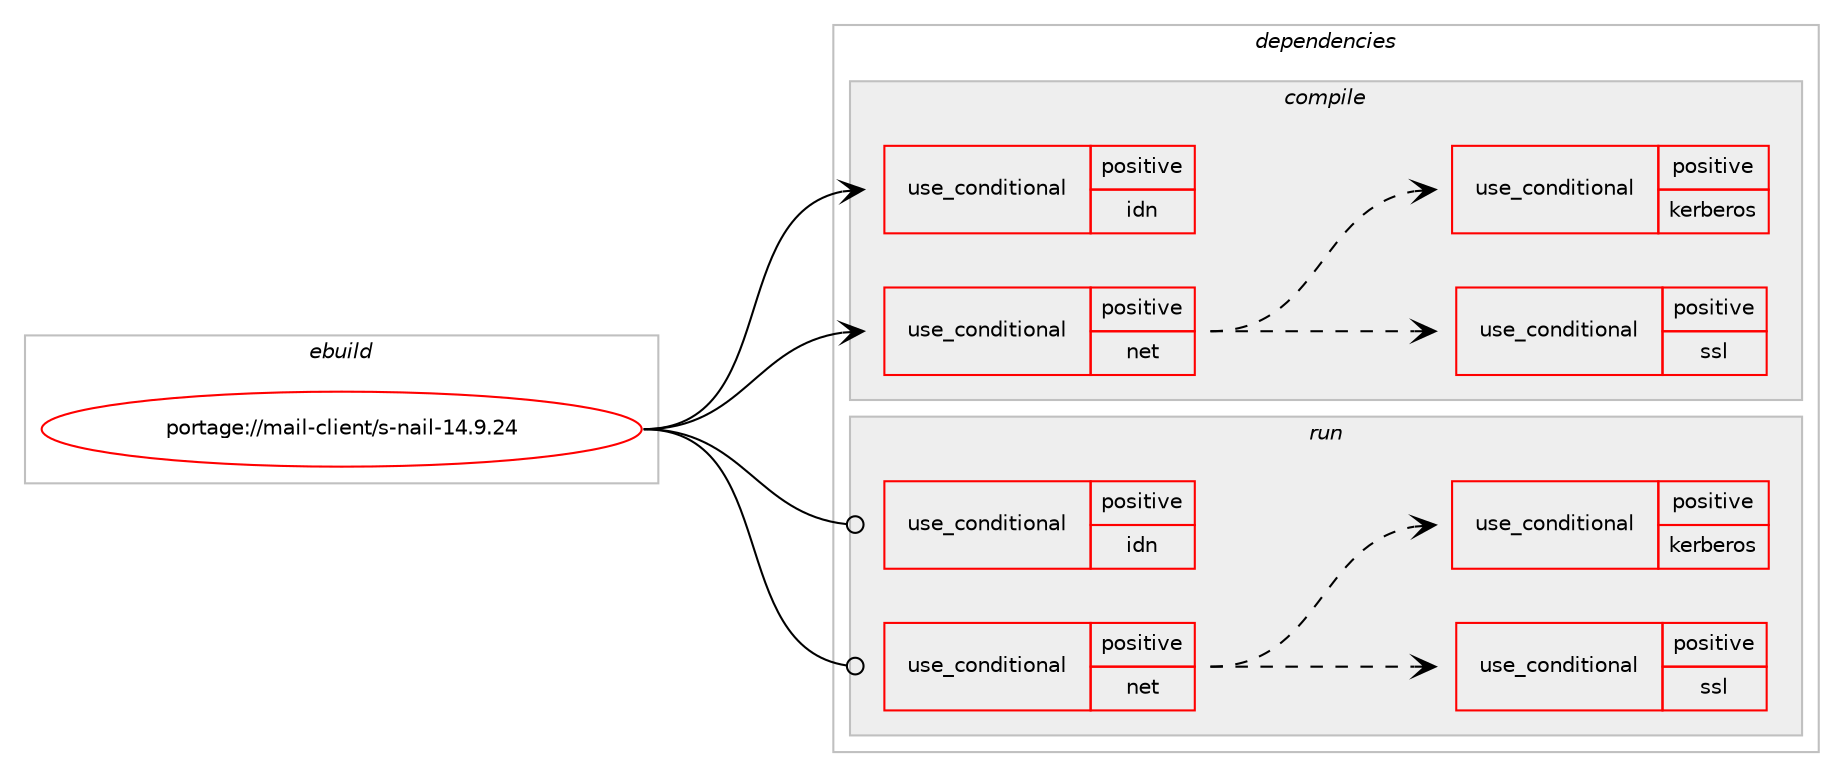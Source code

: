 digraph prolog {

# *************
# Graph options
# *************

newrank=true;
concentrate=true;
compound=true;
graph [rankdir=LR,fontname=Helvetica,fontsize=10,ranksep=1.5];#, ranksep=2.5, nodesep=0.2];
edge  [arrowhead=vee];
node  [fontname=Helvetica,fontsize=10];

# **********
# The ebuild
# **********

subgraph cluster_leftcol {
color=gray;
rank=same;
label=<<i>ebuild</i>>;
id [label="portage://mail-client/s-nail-14.9.24", color=red, width=4, href="../mail-client/s-nail-14.9.24.svg"];
}

# ****************
# The dependencies
# ****************

subgraph cluster_midcol {
color=gray;
label=<<i>dependencies</i>>;
subgraph cluster_compile {
fillcolor="#eeeeee";
style=filled;
label=<<i>compile</i>>;
subgraph cond68255 {
dependency145978 [label=<<TABLE BORDER="0" CELLBORDER="1" CELLSPACING="0" CELLPADDING="4"><TR><TD ROWSPAN="3" CELLPADDING="10">use_conditional</TD></TR><TR><TD>positive</TD></TR><TR><TD>idn</TD></TR></TABLE>>, shape=none, color=red];
# *** BEGIN UNKNOWN DEPENDENCY TYPE (TODO) ***
# dependency145978 -> package_dependency(portage://mail-client/s-nail-14.9.24,install,no,net-dns,libidn2,none,[,,],[],[])
# *** END UNKNOWN DEPENDENCY TYPE (TODO) ***

}
id:e -> dependency145978:w [weight=20,style="solid",arrowhead="vee"];
subgraph cond68256 {
dependency145979 [label=<<TABLE BORDER="0" CELLBORDER="1" CELLSPACING="0" CELLPADDING="4"><TR><TD ROWSPAN="3" CELLPADDING="10">use_conditional</TD></TR><TR><TD>positive</TD></TR><TR><TD>net</TD></TR></TABLE>>, shape=none, color=red];
subgraph cond68257 {
dependency145980 [label=<<TABLE BORDER="0" CELLBORDER="1" CELLSPACING="0" CELLPADDING="4"><TR><TD ROWSPAN="3" CELLPADDING="10">use_conditional</TD></TR><TR><TD>positive</TD></TR><TR><TD>ssl</TD></TR></TABLE>>, shape=none, color=red];
# *** BEGIN UNKNOWN DEPENDENCY TYPE (TODO) ***
# dependency145980 -> package_dependency(portage://mail-client/s-nail-14.9.24,install,no,dev-libs,openssl,none,[,,],[slot(0),equal],[])
# *** END UNKNOWN DEPENDENCY TYPE (TODO) ***

}
dependency145979:e -> dependency145980:w [weight=20,style="dashed",arrowhead="vee"];
subgraph cond68258 {
dependency145981 [label=<<TABLE BORDER="0" CELLBORDER="1" CELLSPACING="0" CELLPADDING="4"><TR><TD ROWSPAN="3" CELLPADDING="10">use_conditional</TD></TR><TR><TD>positive</TD></TR><TR><TD>kerberos</TD></TR></TABLE>>, shape=none, color=red];
# *** BEGIN UNKNOWN DEPENDENCY TYPE (TODO) ***
# dependency145981 -> package_dependency(portage://mail-client/s-nail-14.9.24,install,no,virtual,krb5,none,[,,],[],[])
# *** END UNKNOWN DEPENDENCY TYPE (TODO) ***

}
dependency145979:e -> dependency145981:w [weight=20,style="dashed",arrowhead="vee"];
}
id:e -> dependency145979:w [weight=20,style="solid",arrowhead="vee"];
# *** BEGIN UNKNOWN DEPENDENCY TYPE (TODO) ***
# id -> package_dependency(portage://mail-client/s-nail-14.9.24,install,no,sys-libs,ncurses,none,[,,],[slot(0),equal],[])
# *** END UNKNOWN DEPENDENCY TYPE (TODO) ***

# *** BEGIN UNKNOWN DEPENDENCY TYPE (TODO) ***
# id -> package_dependency(portage://mail-client/s-nail-14.9.24,install,no,virtual,libiconv,none,[,,],[],[])
# *** END UNKNOWN DEPENDENCY TYPE (TODO) ***

# *** BEGIN UNKNOWN DEPENDENCY TYPE (TODO) ***
# id -> package_dependency(portage://mail-client/s-nail-14.9.24,install,weak,mail-client,mailx,none,[,,],[],[])
# *** END UNKNOWN DEPENDENCY TYPE (TODO) ***

# *** BEGIN UNKNOWN DEPENDENCY TYPE (TODO) ***
# id -> package_dependency(portage://mail-client/s-nail-14.9.24,install,weak,mail-client,nail,none,[,,],[],[])
# *** END UNKNOWN DEPENDENCY TYPE (TODO) ***

# *** BEGIN UNKNOWN DEPENDENCY TYPE (TODO) ***
# id -> package_dependency(portage://mail-client/s-nail-14.9.24,install,weak,net-mail,mailutils,none,[,,],[],[])
# *** END UNKNOWN DEPENDENCY TYPE (TODO) ***

}
subgraph cluster_compileandrun {
fillcolor="#eeeeee";
style=filled;
label=<<i>compile and run</i>>;
}
subgraph cluster_run {
fillcolor="#eeeeee";
style=filled;
label=<<i>run</i>>;
subgraph cond68259 {
dependency145982 [label=<<TABLE BORDER="0" CELLBORDER="1" CELLSPACING="0" CELLPADDING="4"><TR><TD ROWSPAN="3" CELLPADDING="10">use_conditional</TD></TR><TR><TD>positive</TD></TR><TR><TD>idn</TD></TR></TABLE>>, shape=none, color=red];
# *** BEGIN UNKNOWN DEPENDENCY TYPE (TODO) ***
# dependency145982 -> package_dependency(portage://mail-client/s-nail-14.9.24,run,no,net-dns,libidn2,none,[,,],[],[])
# *** END UNKNOWN DEPENDENCY TYPE (TODO) ***

}
id:e -> dependency145982:w [weight=20,style="solid",arrowhead="odot"];
subgraph cond68260 {
dependency145983 [label=<<TABLE BORDER="0" CELLBORDER="1" CELLSPACING="0" CELLPADDING="4"><TR><TD ROWSPAN="3" CELLPADDING="10">use_conditional</TD></TR><TR><TD>positive</TD></TR><TR><TD>net</TD></TR></TABLE>>, shape=none, color=red];
subgraph cond68261 {
dependency145984 [label=<<TABLE BORDER="0" CELLBORDER="1" CELLSPACING="0" CELLPADDING="4"><TR><TD ROWSPAN="3" CELLPADDING="10">use_conditional</TD></TR><TR><TD>positive</TD></TR><TR><TD>ssl</TD></TR></TABLE>>, shape=none, color=red];
# *** BEGIN UNKNOWN DEPENDENCY TYPE (TODO) ***
# dependency145984 -> package_dependency(portage://mail-client/s-nail-14.9.24,run,no,dev-libs,openssl,none,[,,],[slot(0),equal],[])
# *** END UNKNOWN DEPENDENCY TYPE (TODO) ***

}
dependency145983:e -> dependency145984:w [weight=20,style="dashed",arrowhead="vee"];
subgraph cond68262 {
dependency145985 [label=<<TABLE BORDER="0" CELLBORDER="1" CELLSPACING="0" CELLPADDING="4"><TR><TD ROWSPAN="3" CELLPADDING="10">use_conditional</TD></TR><TR><TD>positive</TD></TR><TR><TD>kerberos</TD></TR></TABLE>>, shape=none, color=red];
# *** BEGIN UNKNOWN DEPENDENCY TYPE (TODO) ***
# dependency145985 -> package_dependency(portage://mail-client/s-nail-14.9.24,run,no,virtual,krb5,none,[,,],[],[])
# *** END UNKNOWN DEPENDENCY TYPE (TODO) ***

}
dependency145983:e -> dependency145985:w [weight=20,style="dashed",arrowhead="vee"];
}
id:e -> dependency145983:w [weight=20,style="solid",arrowhead="odot"];
# *** BEGIN UNKNOWN DEPENDENCY TYPE (TODO) ***
# id -> package_dependency(portage://mail-client/s-nail-14.9.24,run,no,sys-libs,ncurses,none,[,,],[slot(0),equal],[])
# *** END UNKNOWN DEPENDENCY TYPE (TODO) ***

# *** BEGIN UNKNOWN DEPENDENCY TYPE (TODO) ***
# id -> package_dependency(portage://mail-client/s-nail-14.9.24,run,no,virtual,libiconv,none,[,,],[],[])
# *** END UNKNOWN DEPENDENCY TYPE (TODO) ***

# *** BEGIN UNKNOWN DEPENDENCY TYPE (TODO) ***
# id -> package_dependency(portage://mail-client/s-nail-14.9.24,run,weak,mail-client,mailx,none,[,,],[],[])
# *** END UNKNOWN DEPENDENCY TYPE (TODO) ***

# *** BEGIN UNKNOWN DEPENDENCY TYPE (TODO) ***
# id -> package_dependency(portage://mail-client/s-nail-14.9.24,run,weak,mail-client,nail,none,[,,],[],[])
# *** END UNKNOWN DEPENDENCY TYPE (TODO) ***

# *** BEGIN UNKNOWN DEPENDENCY TYPE (TODO) ***
# id -> package_dependency(portage://mail-client/s-nail-14.9.24,run,weak,net-mail,mailutils,none,[,,],[],[])
# *** END UNKNOWN DEPENDENCY TYPE (TODO) ***

}
}

# **************
# The candidates
# **************

subgraph cluster_choices {
rank=same;
color=gray;
label=<<i>candidates</i>>;

}

}
